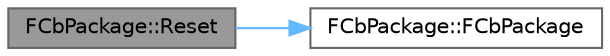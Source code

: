 digraph "FCbPackage::Reset"
{
 // INTERACTIVE_SVG=YES
 // LATEX_PDF_SIZE
  bgcolor="transparent";
  edge [fontname=Helvetica,fontsize=10,labelfontname=Helvetica,labelfontsize=10];
  node [fontname=Helvetica,fontsize=10,shape=box,height=0.2,width=0.4];
  rankdir="LR";
  Node1 [id="Node000001",label="FCbPackage::Reset",height=0.2,width=0.4,color="gray40", fillcolor="grey60", style="filled", fontcolor="black",tooltip="Reset this to a null package."];
  Node1 -> Node2 [id="edge1_Node000001_Node000002",color="steelblue1",style="solid",tooltip=" "];
  Node2 [id="Node000002",label="FCbPackage::FCbPackage",height=0.2,width=0.4,color="grey40", fillcolor="white", style="filled",URL="$d4/da9/classFCbPackage.html#a3886870cfaf470b82cf8ecdd89ed134d",tooltip="Construct a null package."];
}
